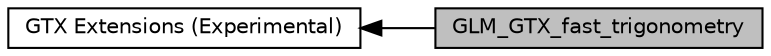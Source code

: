 digraph "GLM_GTX_fast_trigonometry"
{
  edge [fontname="Helvetica",fontsize="10",labelfontname="Helvetica",labelfontsize="10"];
  node [fontname="Helvetica",fontsize="10",shape=box];
  rankdir=LR;
  Node2 [label="GTX Extensions (Experimental)",height=0.2,width=0.4,color="black", fillcolor="white", style="filled",URL="$group__gtx.html",tooltip="Functions and types that the GLSL specification doesn't define, but useful to have for a C++ program."];
  Node1 [label="GLM_GTX_fast_trigonometry",height=0.2,width=0.4,color="black", fillcolor="grey75", style="filled", fontcolor="black",tooltip="Fast but less accurate implementations of trigonometric functions."];
  Node2->Node1 [shape=plaintext, dir="back", style="solid"];
}

